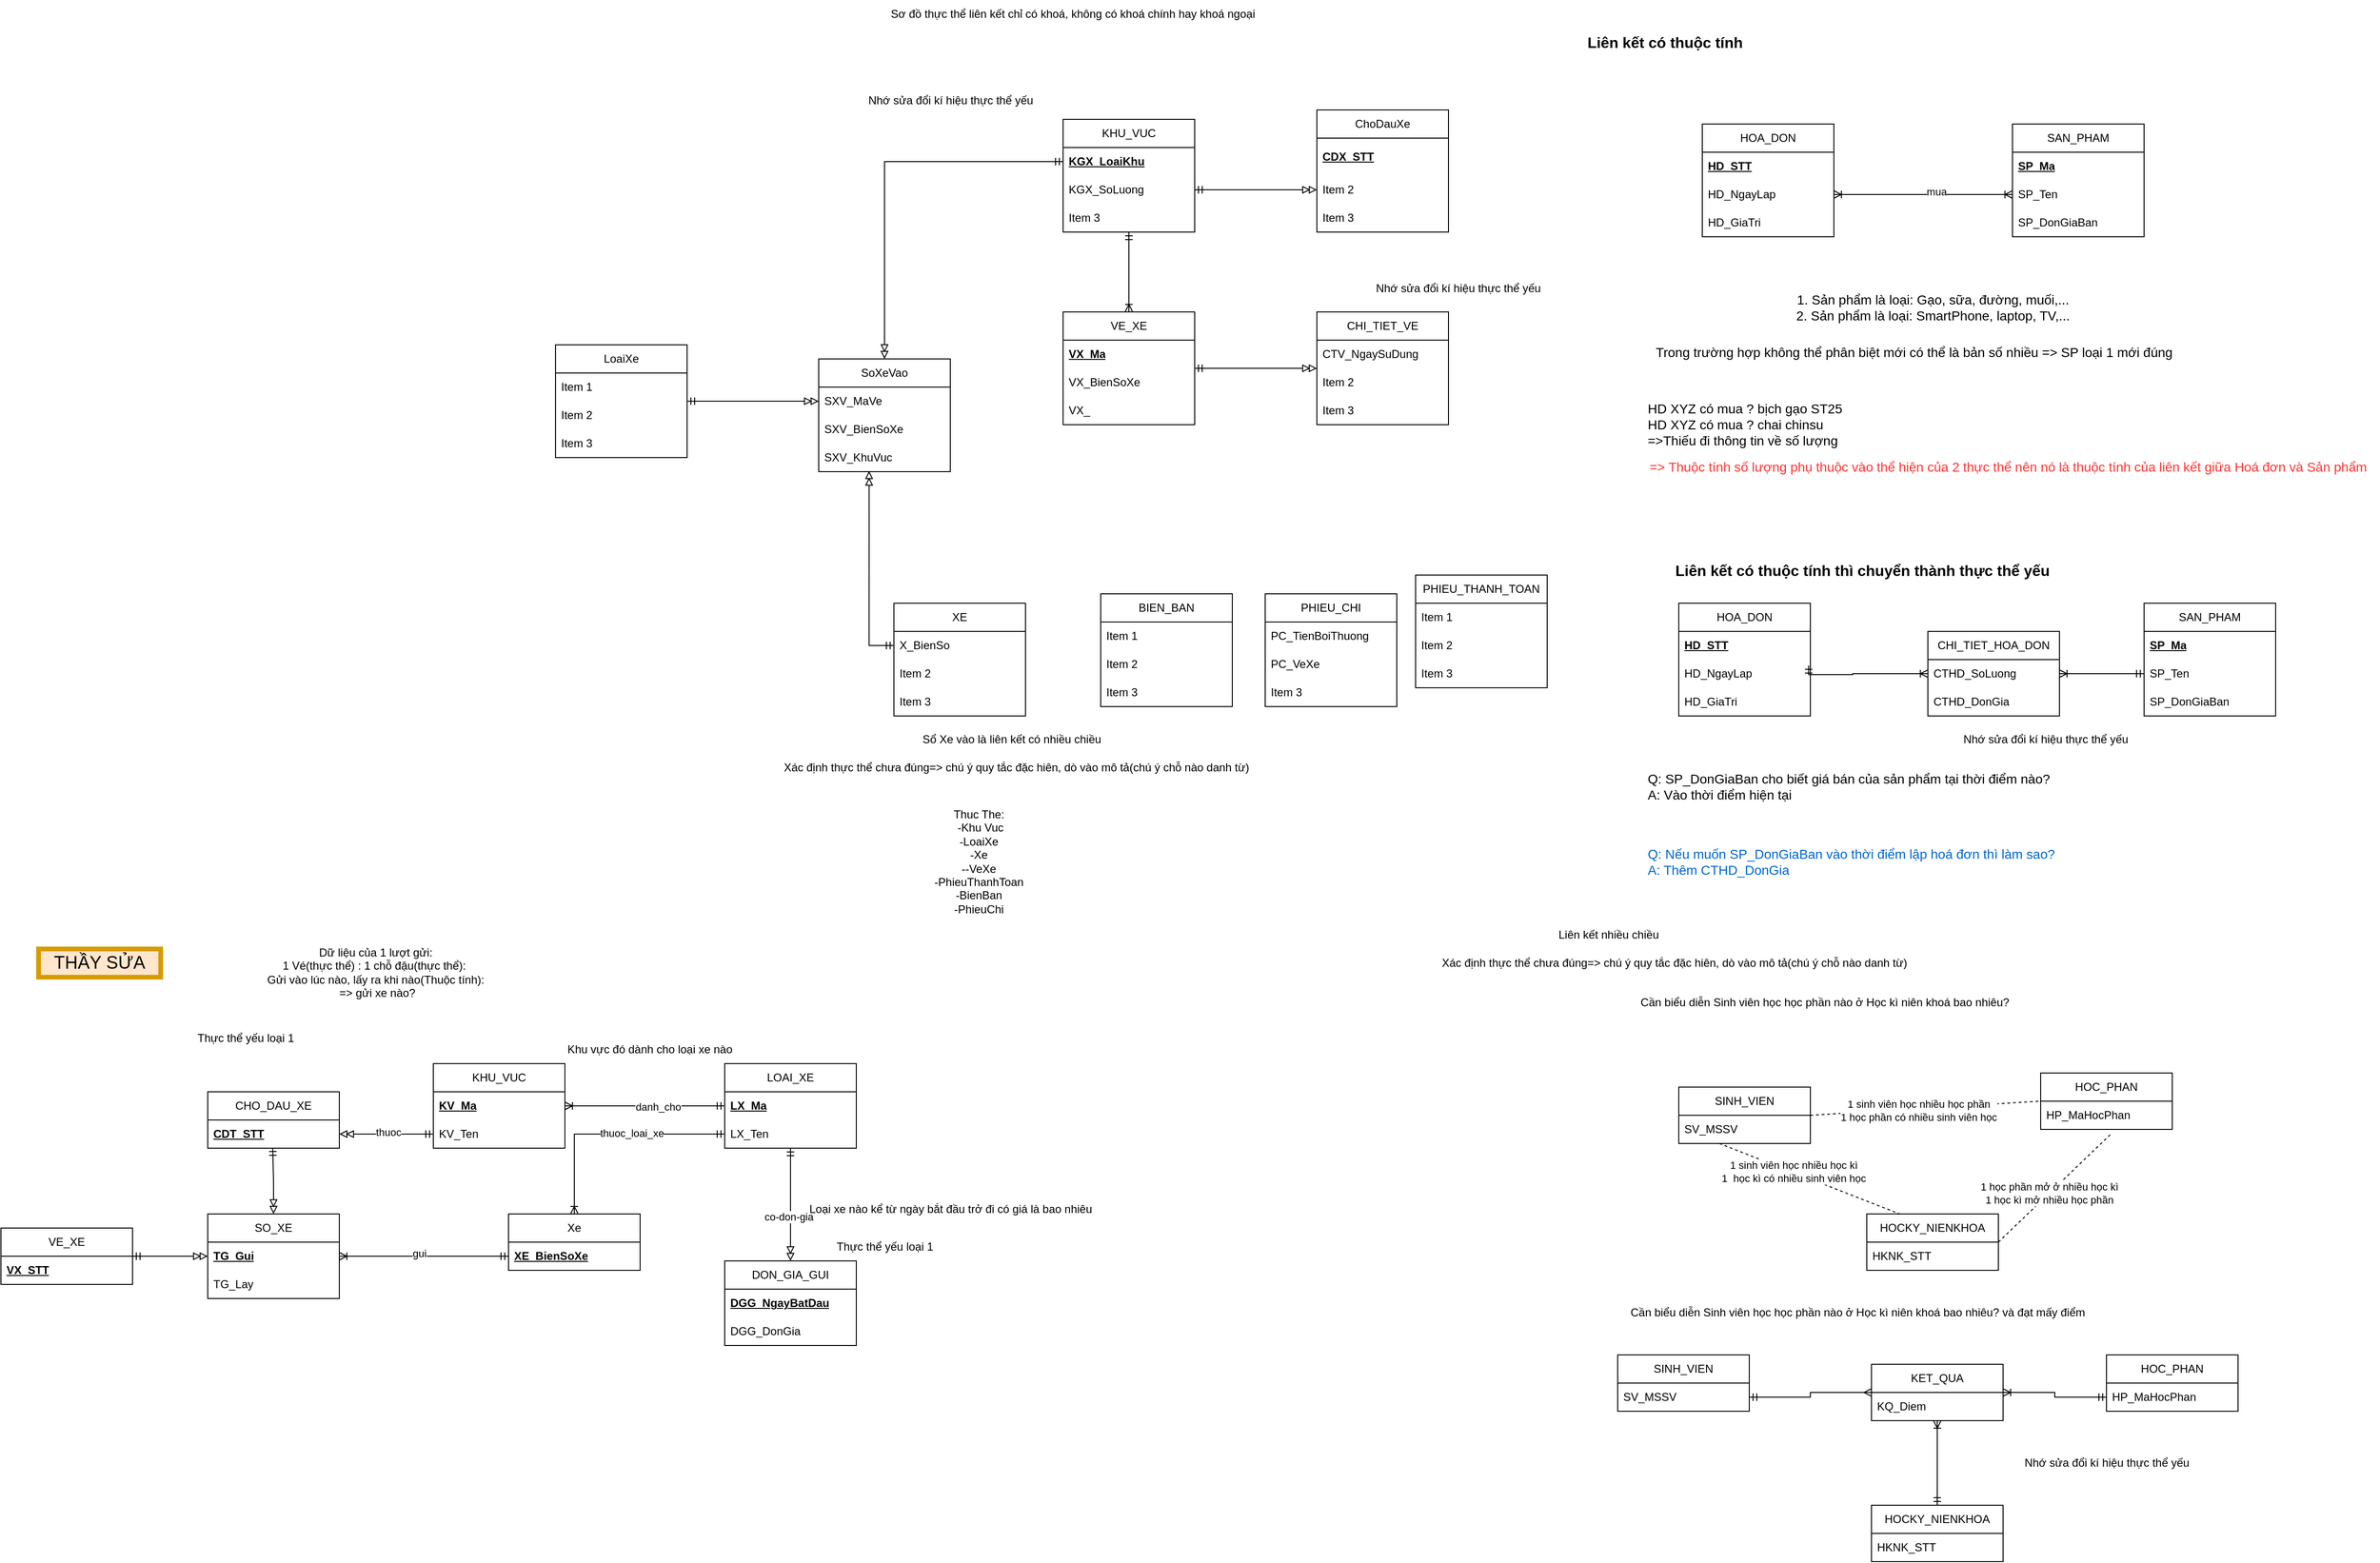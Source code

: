 <mxfile version="24.7.17">
  <diagram id="R2lEEEUBdFMjLlhIrx00" name="Page-1">
    <mxGraphModel dx="3189" dy="807" grid="1" gridSize="10" guides="1" tooltips="1" connect="1" arrows="1" fold="1" page="1" pageScale="1" pageWidth="850" pageHeight="1100" math="0" shadow="0" extFonts="Permanent Marker^https://fonts.googleapis.com/css?family=Permanent+Marker">
      <root>
        <mxCell id="0" />
        <mxCell id="1" parent="0" />
        <mxCell id="qtCN9W1aLvhED1hf9tJf-10" value="&lt;font style=&quot;font-size: 16px;&quot;&gt;&lt;b&gt;Liên kết có thuộc tính&lt;/b&gt;&lt;/font&gt;" style="text;html=1;align=center;verticalAlign=middle;resizable=0;points=[];autosize=1;strokeColor=none;fillColor=none;" parent="1" vertex="1">
          <mxGeometry x="25" y="48" width="190" height="30" as="geometry" />
        </mxCell>
        <mxCell id="qtCN9W1aLvhED1hf9tJf-11" value="HOA_DON" style="swimlane;fontStyle=0;childLayout=stackLayout;horizontal=1;startSize=30;horizontalStack=0;resizeParent=1;resizeParentMax=0;resizeLast=0;collapsible=1;marginBottom=0;whiteSpace=wrap;html=1;" parent="1" vertex="1">
          <mxGeometry x="160" y="150" width="140" height="120" as="geometry" />
        </mxCell>
        <mxCell id="qtCN9W1aLvhED1hf9tJf-12" value="&lt;b&gt;&lt;u&gt;HD_STT&lt;/u&gt;&lt;/b&gt;" style="text;strokeColor=none;fillColor=none;align=left;verticalAlign=middle;spacingLeft=4;spacingRight=4;overflow=hidden;points=[[0,0.5],[1,0.5]];portConstraint=eastwest;rotatable=0;whiteSpace=wrap;html=1;" parent="qtCN9W1aLvhED1hf9tJf-11" vertex="1">
          <mxGeometry y="30" width="140" height="30" as="geometry" />
        </mxCell>
        <mxCell id="qtCN9W1aLvhED1hf9tJf-13" value="HD_NgayLap" style="text;strokeColor=none;fillColor=none;align=left;verticalAlign=middle;spacingLeft=4;spacingRight=4;overflow=hidden;points=[[0,0.5],[1,0.5]];portConstraint=eastwest;rotatable=0;whiteSpace=wrap;html=1;" parent="qtCN9W1aLvhED1hf9tJf-11" vertex="1">
          <mxGeometry y="60" width="140" height="30" as="geometry" />
        </mxCell>
        <mxCell id="qtCN9W1aLvhED1hf9tJf-14" value="HD_GiaTri" style="text;strokeColor=none;fillColor=none;align=left;verticalAlign=middle;spacingLeft=4;spacingRight=4;overflow=hidden;points=[[0,0.5],[1,0.5]];portConstraint=eastwest;rotatable=0;whiteSpace=wrap;html=1;" parent="qtCN9W1aLvhED1hf9tJf-11" vertex="1">
          <mxGeometry y="90" width="140" height="30" as="geometry" />
        </mxCell>
        <mxCell id="qtCN9W1aLvhED1hf9tJf-15" value="SAN_PHAM" style="swimlane;fontStyle=0;childLayout=stackLayout;horizontal=1;startSize=30;horizontalStack=0;resizeParent=1;resizeParentMax=0;resizeLast=0;collapsible=1;marginBottom=0;whiteSpace=wrap;html=1;" parent="1" vertex="1">
          <mxGeometry x="490" y="150" width="140" height="120" as="geometry" />
        </mxCell>
        <mxCell id="qtCN9W1aLvhED1hf9tJf-16" value="&lt;b&gt;&lt;u&gt;SP_Ma&lt;/u&gt;&lt;/b&gt;" style="text;strokeColor=none;fillColor=none;align=left;verticalAlign=middle;spacingLeft=4;spacingRight=4;overflow=hidden;points=[[0,0.5],[1,0.5]];portConstraint=eastwest;rotatable=0;whiteSpace=wrap;html=1;" parent="qtCN9W1aLvhED1hf9tJf-15" vertex="1">
          <mxGeometry y="30" width="140" height="30" as="geometry" />
        </mxCell>
        <mxCell id="qtCN9W1aLvhED1hf9tJf-17" value="SP_Ten" style="text;strokeColor=none;fillColor=none;align=left;verticalAlign=middle;spacingLeft=4;spacingRight=4;overflow=hidden;points=[[0,0.5],[1,0.5]];portConstraint=eastwest;rotatable=0;whiteSpace=wrap;html=1;" parent="qtCN9W1aLvhED1hf9tJf-15" vertex="1">
          <mxGeometry y="60" width="140" height="30" as="geometry" />
        </mxCell>
        <mxCell id="qtCN9W1aLvhED1hf9tJf-18" value="SP_DonGiaBan" style="text;strokeColor=none;fillColor=none;align=left;verticalAlign=middle;spacingLeft=4;spacingRight=4;overflow=hidden;points=[[0,0.5],[1,0.5]];portConstraint=eastwest;rotatable=0;whiteSpace=wrap;html=1;" parent="qtCN9W1aLvhED1hf9tJf-15" vertex="1">
          <mxGeometry y="90" width="140" height="30" as="geometry" />
        </mxCell>
        <mxCell id="qtCN9W1aLvhED1hf9tJf-20" style="edgeStyle=orthogonalEdgeStyle;rounded=0;orthogonalLoop=1;jettySize=auto;html=1;entryX=0;entryY=0.5;entryDx=0;entryDy=0;startArrow=ERoneToMany;startFill=0;endArrow=ERoneToMany;endFill=0;" parent="1" source="qtCN9W1aLvhED1hf9tJf-13" target="qtCN9W1aLvhED1hf9tJf-17" edge="1">
          <mxGeometry relative="1" as="geometry" />
        </mxCell>
        <mxCell id="qtCN9W1aLvhED1hf9tJf-25" value="mua" style="edgeLabel;html=1;align=center;verticalAlign=middle;resizable=0;points=[];" parent="qtCN9W1aLvhED1hf9tJf-20" vertex="1" connectable="0">
          <mxGeometry x="0.141" y="3" relative="1" as="geometry">
            <mxPoint as="offset" />
          </mxGeometry>
        </mxCell>
        <mxCell id="qtCN9W1aLvhED1hf9tJf-21" value="&lt;font style=&quot;font-size: 14px;&quot;&gt;1. Sản phẩm là loại: Gạo, sữa, đường, muối,...&lt;/font&gt;&lt;div style=&quot;font-size: 14px;&quot;&gt;&lt;font style=&quot;font-size: 14px;&quot;&gt;2. Sản phẩm là loại: SmartPhone, laptop, TV,...&lt;/font&gt;&lt;/div&gt;" style="text;html=1;align=center;verticalAlign=middle;resizable=0;points=[];autosize=1;strokeColor=none;fillColor=none;" parent="1" vertex="1">
          <mxGeometry x="250" y="320" width="310" height="50" as="geometry" />
        </mxCell>
        <mxCell id="qtCN9W1aLvhED1hf9tJf-22" value="&lt;font style=&quot;font-size: 14px;&quot;&gt;Trong trường hợp không thể phân biệt mới có thể là bản số nhiều =&amp;gt; SP loại 1 mới đúng&lt;/font&gt;" style="text;html=1;align=center;verticalAlign=middle;resizable=0;points=[];autosize=1;strokeColor=none;fillColor=none;" parent="1" vertex="1">
          <mxGeometry x="100" y="378" width="570" height="30" as="geometry" />
        </mxCell>
        <mxCell id="qtCN9W1aLvhED1hf9tJf-23" value="&lt;div style=&quot;text-align: justify;&quot;&gt;&lt;span style=&quot;font-size: 14px; background-color: initial;&quot;&gt;HD XYZ có mua ? bịch gạo ST25&lt;/span&gt;&lt;/div&gt;&lt;div style=&quot;font-size: 14px;&quot;&gt;&lt;div style=&quot;text-align: justify;&quot;&gt;&lt;span style=&quot;background-color: initial;&quot;&gt;HD XYZ có mua ? chai chinsu&lt;/span&gt;&lt;/div&gt;&lt;div style=&quot;text-align: justify;&quot;&gt;&lt;font style=&quot;font-size: 14px;&quot;&gt;=&amp;gt;Thiếu đi thông tin về số lượng&lt;/font&gt;&lt;/div&gt;&lt;/div&gt;" style="text;html=1;align=center;verticalAlign=middle;resizable=0;points=[];autosize=1;strokeColor=none;fillColor=none;" parent="1" vertex="1">
          <mxGeometry x="90" y="440" width="230" height="60" as="geometry" />
        </mxCell>
        <mxCell id="qtCN9W1aLvhED1hf9tJf-24" value="&lt;div style=&quot;text-align: justify;&quot;&gt;&lt;span style=&quot;background-color: initial;&quot;&gt;&lt;font color=&quot;#ff3333&quot; style=&quot;font-size: 14px;&quot;&gt;=&amp;gt; Thuộc tính số lượng phụ thuộc vào thể hiện của 2 thực thể nên nó là thuộc tính của liên kết giữa Hoá đơn và Sản phẩm&lt;/font&gt;&lt;/span&gt;&lt;/div&gt;" style="text;html=1;align=center;verticalAlign=middle;resizable=0;points=[];autosize=1;strokeColor=none;fillColor=none;" parent="1" vertex="1">
          <mxGeometry x="90" y="500" width="790" height="30" as="geometry" />
        </mxCell>
        <mxCell id="qtCN9W1aLvhED1hf9tJf-26" value="&lt;font size=&quot;1&quot; style=&quot;&quot;&gt;&lt;b style=&quot;font-size: 16px;&quot;&gt;Liên kết có thuộc tính thì chuyển thành thực thể yếu&lt;/b&gt;&lt;/font&gt;" style="text;html=1;align=center;verticalAlign=middle;resizable=0;points=[];autosize=1;strokeColor=none;fillColor=none;" parent="1" vertex="1">
          <mxGeometry x="120" y="610" width="420" height="30" as="geometry" />
        </mxCell>
        <mxCell id="qtCN9W1aLvhED1hf9tJf-28" value="CHI_TIET_HOA_DON" style="swimlane;fontStyle=0;childLayout=stackLayout;horizontal=1;startSize=30;horizontalStack=0;resizeParent=1;resizeParentMax=0;resizeLast=0;collapsible=1;marginBottom=0;whiteSpace=wrap;html=1;align=center;" parent="1" vertex="1">
          <mxGeometry x="400" y="690" width="140" height="90" as="geometry" />
        </mxCell>
        <mxCell id="qtCN9W1aLvhED1hf9tJf-29" value="CTHD_SoLuong" style="text;strokeColor=none;fillColor=none;align=left;verticalAlign=middle;spacingLeft=4;spacingRight=4;overflow=hidden;points=[[0,0.5],[1,0.5]];portConstraint=eastwest;rotatable=0;whiteSpace=wrap;html=1;" parent="qtCN9W1aLvhED1hf9tJf-28" vertex="1">
          <mxGeometry y="30" width="140" height="30" as="geometry" />
        </mxCell>
        <mxCell id="qtCN9W1aLvhED1hf9tJf-47" value="CTHD_DonGia" style="text;strokeColor=none;fillColor=none;align=left;verticalAlign=middle;spacingLeft=4;spacingRight=4;overflow=hidden;points=[[0,0.5],[1,0.5]];portConstraint=eastwest;rotatable=0;whiteSpace=wrap;html=1;" parent="qtCN9W1aLvhED1hf9tJf-28" vertex="1">
          <mxGeometry y="60" width="140" height="30" as="geometry" />
        </mxCell>
        <mxCell id="qtCN9W1aLvhED1hf9tJf-32" value="HOA_DON" style="swimlane;fontStyle=0;childLayout=stackLayout;horizontal=1;startSize=30;horizontalStack=0;resizeParent=1;resizeParentMax=0;resizeLast=0;collapsible=1;marginBottom=0;whiteSpace=wrap;html=1;" parent="1" vertex="1">
          <mxGeometry x="135" y="660" width="140" height="120" as="geometry" />
        </mxCell>
        <mxCell id="qtCN9W1aLvhED1hf9tJf-33" value="&lt;b&gt;&lt;u&gt;HD_STT&lt;/u&gt;&lt;/b&gt;" style="text;strokeColor=none;fillColor=none;align=left;verticalAlign=middle;spacingLeft=4;spacingRight=4;overflow=hidden;points=[[0,0.5],[1,0.5]];portConstraint=eastwest;rotatable=0;whiteSpace=wrap;html=1;" parent="qtCN9W1aLvhED1hf9tJf-32" vertex="1">
          <mxGeometry y="30" width="140" height="30" as="geometry" />
        </mxCell>
        <mxCell id="qtCN9W1aLvhED1hf9tJf-34" value="HD_NgayLap" style="text;strokeColor=none;fillColor=none;align=left;verticalAlign=middle;spacingLeft=4;spacingRight=4;overflow=hidden;points=[[0,0.5],[1,0.5]];portConstraint=eastwest;rotatable=0;whiteSpace=wrap;html=1;" parent="qtCN9W1aLvhED1hf9tJf-32" vertex="1">
          <mxGeometry y="60" width="140" height="30" as="geometry" />
        </mxCell>
        <mxCell id="qtCN9W1aLvhED1hf9tJf-35" value="HD_GiaTri" style="text;strokeColor=none;fillColor=none;align=left;verticalAlign=middle;spacingLeft=4;spacingRight=4;overflow=hidden;points=[[0,0.5],[1,0.5]];portConstraint=eastwest;rotatable=0;whiteSpace=wrap;html=1;" parent="qtCN9W1aLvhED1hf9tJf-32" vertex="1">
          <mxGeometry y="90" width="140" height="30" as="geometry" />
        </mxCell>
        <mxCell id="qtCN9W1aLvhED1hf9tJf-36" value="SAN_PHAM" style="swimlane;fontStyle=0;childLayout=stackLayout;horizontal=1;startSize=30;horizontalStack=0;resizeParent=1;resizeParentMax=0;resizeLast=0;collapsible=1;marginBottom=0;whiteSpace=wrap;html=1;" parent="1" vertex="1">
          <mxGeometry x="630" y="660" width="140" height="120" as="geometry" />
        </mxCell>
        <mxCell id="qtCN9W1aLvhED1hf9tJf-37" value="&lt;b&gt;&lt;u&gt;SP_Ma&lt;/u&gt;&lt;/b&gt;" style="text;strokeColor=none;fillColor=none;align=left;verticalAlign=middle;spacingLeft=4;spacingRight=4;overflow=hidden;points=[[0,0.5],[1,0.5]];portConstraint=eastwest;rotatable=0;whiteSpace=wrap;html=1;" parent="qtCN9W1aLvhED1hf9tJf-36" vertex="1">
          <mxGeometry y="30" width="140" height="30" as="geometry" />
        </mxCell>
        <mxCell id="qtCN9W1aLvhED1hf9tJf-38" value="SP_Ten" style="text;strokeColor=none;fillColor=none;align=left;verticalAlign=middle;spacingLeft=4;spacingRight=4;overflow=hidden;points=[[0,0.5],[1,0.5]];portConstraint=eastwest;rotatable=0;whiteSpace=wrap;html=1;" parent="qtCN9W1aLvhED1hf9tJf-36" vertex="1">
          <mxGeometry y="60" width="140" height="30" as="geometry" />
        </mxCell>
        <mxCell id="qtCN9W1aLvhED1hf9tJf-39" value="SP_DonGiaBan" style="text;strokeColor=none;fillColor=none;align=left;verticalAlign=middle;spacingLeft=4;spacingRight=4;overflow=hidden;points=[[0,0.5],[1,0.5]];portConstraint=eastwest;rotatable=0;whiteSpace=wrap;html=1;" parent="qtCN9W1aLvhED1hf9tJf-36" vertex="1">
          <mxGeometry y="90" width="140" height="30" as="geometry" />
        </mxCell>
        <mxCell id="qtCN9W1aLvhED1hf9tJf-40" style="edgeStyle=orthogonalEdgeStyle;rounded=0;orthogonalLoop=1;jettySize=auto;html=1;endArrow=ERmandOne;endFill=0;startArrow=ERoneToMany;startFill=0;" parent="1" source="qtCN9W1aLvhED1hf9tJf-29" target="qtCN9W1aLvhED1hf9tJf-38" edge="1">
          <mxGeometry relative="1" as="geometry" />
        </mxCell>
        <mxCell id="qtCN9W1aLvhED1hf9tJf-41" style="edgeStyle=orthogonalEdgeStyle;rounded=0;orthogonalLoop=1;jettySize=auto;html=1;entryX=0.987;entryY=0.213;entryDx=0;entryDy=0;entryPerimeter=0;startArrow=ERoneToMany;startFill=0;endArrow=ERmandOne;endFill=0;" parent="1" source="qtCN9W1aLvhED1hf9tJf-29" target="qtCN9W1aLvhED1hf9tJf-34" edge="1">
          <mxGeometry relative="1" as="geometry">
            <Array as="points">
              <mxPoint x="320" y="735" />
              <mxPoint x="320" y="736" />
            </Array>
          </mxGeometry>
        </mxCell>
        <mxCell id="qtCN9W1aLvhED1hf9tJf-42" value="Nhớ sửa đổi kí hiệu thực thể yếu" style="text;html=1;align=center;verticalAlign=middle;resizable=0;points=[];autosize=1;strokeColor=none;fillColor=none;" parent="1" vertex="1">
          <mxGeometry x="425" y="790" width="200" height="30" as="geometry" />
        </mxCell>
        <mxCell id="qtCN9W1aLvhED1hf9tJf-43" value="Q: SP_DonGiaBan cho biết giá bán của sản phẩm tại thời điểm nào?&lt;br style=&quot;font-size: 14px;&quot;&gt;A: Vào thời điểm hiện tại" style="text;html=1;align=left;verticalAlign=middle;resizable=0;points=[];autosize=1;strokeColor=none;fillColor=none;fontColor=#000000;fontSize=14;" parent="1" vertex="1">
          <mxGeometry x="100" y="830" width="450" height="50" as="geometry" />
        </mxCell>
        <mxCell id="qtCN9W1aLvhED1hf9tJf-45" value="Q: Nếu muốn SP_DonGiaBan vào thời điểm lập hoá đơn thì làm sao?&lt;br&gt;A: Thêm CTHD_DonGia" style="text;html=1;align=left;verticalAlign=middle;resizable=0;points=[];autosize=1;strokeColor=none;fillColor=none;fontColor=#0066CC;fontSize=14;" parent="1" vertex="1">
          <mxGeometry x="100" y="910" width="460" height="50" as="geometry" />
        </mxCell>
        <mxCell id="qtCN9W1aLvhED1hf9tJf-50" value="Liên kết nhiều chiều" style="text;html=1;align=center;verticalAlign=middle;resizable=0;points=[];autosize=1;strokeColor=none;fillColor=none;" parent="1" vertex="1">
          <mxGeometry x="-5" y="998" width="130" height="30" as="geometry" />
        </mxCell>
        <mxCell id="qtCN9W1aLvhED1hf9tJf-51" value="SINH_VIEN" style="swimlane;fontStyle=0;childLayout=stackLayout;horizontal=1;startSize=30;horizontalStack=0;resizeParent=1;resizeParentMax=0;resizeLast=0;collapsible=1;marginBottom=0;whiteSpace=wrap;html=1;" parent="1" vertex="1">
          <mxGeometry x="135" y="1175" width="140" height="60" as="geometry" />
        </mxCell>
        <mxCell id="qtCN9W1aLvhED1hf9tJf-52" value="SV_MSSV" style="text;strokeColor=none;fillColor=none;align=left;verticalAlign=middle;spacingLeft=4;spacingRight=4;overflow=hidden;points=[[0,0.5],[1,0.5]];portConstraint=eastwest;rotatable=0;whiteSpace=wrap;html=1;" parent="qtCN9W1aLvhED1hf9tJf-51" vertex="1">
          <mxGeometry y="30" width="140" height="30" as="geometry" />
        </mxCell>
        <mxCell id="qtCN9W1aLvhED1hf9tJf-55" value="HOC_PHAN" style="swimlane;fontStyle=0;childLayout=stackLayout;horizontal=1;startSize=30;horizontalStack=0;resizeParent=1;resizeParentMax=0;resizeLast=0;collapsible=1;marginBottom=0;whiteSpace=wrap;html=1;" parent="1" vertex="1">
          <mxGeometry x="520" y="1160" width="140" height="60" as="geometry" />
        </mxCell>
        <mxCell id="qtCN9W1aLvhED1hf9tJf-56" value="HP_MaHocPhan" style="text;strokeColor=none;fillColor=none;align=left;verticalAlign=middle;spacingLeft=4;spacingRight=4;overflow=hidden;points=[[0,0.5],[1,0.5]];portConstraint=eastwest;rotatable=0;whiteSpace=wrap;html=1;" parent="qtCN9W1aLvhED1hf9tJf-55" vertex="1">
          <mxGeometry y="30" width="140" height="30" as="geometry" />
        </mxCell>
        <mxCell id="qtCN9W1aLvhED1hf9tJf-59" value="HOCKY_NIENKHOA" style="swimlane;fontStyle=0;childLayout=stackLayout;horizontal=1;startSize=30;horizontalStack=0;resizeParent=1;resizeParentMax=0;resizeLast=0;collapsible=1;marginBottom=0;whiteSpace=wrap;html=1;" parent="1" vertex="1">
          <mxGeometry x="335" y="1310" width="140" height="60" as="geometry" />
        </mxCell>
        <mxCell id="qtCN9W1aLvhED1hf9tJf-60" value="HKNK_STT" style="text;strokeColor=none;fillColor=none;align=left;verticalAlign=middle;spacingLeft=4;spacingRight=4;overflow=hidden;points=[[0,0.5],[1,0.5]];portConstraint=eastwest;rotatable=0;whiteSpace=wrap;html=1;" parent="qtCN9W1aLvhED1hf9tJf-59" vertex="1">
          <mxGeometry y="30" width="140" height="30" as="geometry" />
        </mxCell>
        <mxCell id="qtCN9W1aLvhED1hf9tJf-63" value="Cần biểu diễn Sinh viên học học phần nào ở Học kì niên khoá bao nhiêu?" style="text;html=1;align=center;verticalAlign=middle;resizable=0;points=[];autosize=1;strokeColor=none;fillColor=none;" parent="1" vertex="1">
          <mxGeometry x="80" y="1070" width="420" height="30" as="geometry" />
        </mxCell>
        <mxCell id="qtCN9W1aLvhED1hf9tJf-64" value="" style="endArrow=none;dashed=1;html=1;rounded=0;exitX=1;exitY=0.5;exitDx=0;exitDy=0;entryX=0.012;entryY=-0.006;entryDx=0;entryDy=0;entryPerimeter=0;" parent="1" source="qtCN9W1aLvhED1hf9tJf-51" target="qtCN9W1aLvhED1hf9tJf-56" edge="1">
          <mxGeometry width="50" height="50" relative="1" as="geometry">
            <mxPoint x="560" y="1250" as="sourcePoint" />
            <mxPoint x="580" y="1280" as="targetPoint" />
          </mxGeometry>
        </mxCell>
        <mxCell id="qtCN9W1aLvhED1hf9tJf-70" value="1 sinh viên học nhiều học phần&lt;br&gt;1 học phần có nhiều sinh viên học" style="edgeLabel;html=1;align=center;verticalAlign=middle;resizable=0;points=[];" parent="qtCN9W1aLvhED1hf9tJf-64" vertex="1" connectable="0">
          <mxGeometry x="-0.073" y="-2" relative="1" as="geometry">
            <mxPoint as="offset" />
          </mxGeometry>
        </mxCell>
        <mxCell id="qtCN9W1aLvhED1hf9tJf-67" value="" style="endArrow=none;dashed=1;html=1;rounded=0;exitX=0.308;exitY=1;exitDx=0;exitDy=0;exitPerimeter=0;entryX=0.25;entryY=0;entryDx=0;entryDy=0;" parent="1" source="qtCN9W1aLvhED1hf9tJf-52" target="qtCN9W1aLvhED1hf9tJf-59" edge="1">
          <mxGeometry width="50" height="50" relative="1" as="geometry">
            <mxPoint x="490" y="1260" as="sourcePoint" />
            <mxPoint x="610" y="1200" as="targetPoint" />
          </mxGeometry>
        </mxCell>
        <mxCell id="qtCN9W1aLvhED1hf9tJf-72" value="1 sinh viên học nhiều học kì&lt;br&gt;1&amp;nbsp; học kì có nhiều sinh viên học" style="edgeLabel;html=1;align=center;verticalAlign=middle;resizable=0;points=[];" parent="qtCN9W1aLvhED1hf9tJf-67" vertex="1" connectable="0">
          <mxGeometry x="-0.187" y="1" relative="1" as="geometry">
            <mxPoint as="offset" />
          </mxGeometry>
        </mxCell>
        <mxCell id="qtCN9W1aLvhED1hf9tJf-68" value="" style="endArrow=none;dashed=1;html=1;rounded=0;exitX=1;exitY=0.5;exitDx=0;exitDy=0;entryX=0.543;entryY=1.124;entryDx=0;entryDy=0;entryPerimeter=0;" parent="1" source="qtCN9W1aLvhED1hf9tJf-59" target="qtCN9W1aLvhED1hf9tJf-56" edge="1">
          <mxGeometry width="50" height="50" relative="1" as="geometry">
            <mxPoint x="560" y="1250" as="sourcePoint" />
            <mxPoint x="610" y="1200" as="targetPoint" />
          </mxGeometry>
        </mxCell>
        <mxCell id="qtCN9W1aLvhED1hf9tJf-71" value="1 học phần mở ở nhiều học kì&lt;br&gt;1 học kì mở nhiều học phần" style="edgeLabel;html=1;align=center;verticalAlign=middle;resizable=0;points=[];" parent="qtCN9W1aLvhED1hf9tJf-68" vertex="1" connectable="0">
          <mxGeometry x="-0.105" y="1" relative="1" as="geometry">
            <mxPoint as="offset" />
          </mxGeometry>
        </mxCell>
        <mxCell id="qtCN9W1aLvhED1hf9tJf-73" value="SINH_VIEN" style="swimlane;fontStyle=0;childLayout=stackLayout;horizontal=1;startSize=30;horizontalStack=0;resizeParent=1;resizeParentMax=0;resizeLast=0;collapsible=1;marginBottom=0;whiteSpace=wrap;html=1;" parent="1" vertex="1">
          <mxGeometry x="70" y="1460" width="140" height="60" as="geometry" />
        </mxCell>
        <mxCell id="qtCN9W1aLvhED1hf9tJf-74" value="SV_MSSV" style="text;strokeColor=none;fillColor=none;align=left;verticalAlign=middle;spacingLeft=4;spacingRight=4;overflow=hidden;points=[[0,0.5],[1,0.5]];portConstraint=eastwest;rotatable=0;whiteSpace=wrap;html=1;" parent="qtCN9W1aLvhED1hf9tJf-73" vertex="1">
          <mxGeometry y="30" width="140" height="30" as="geometry" />
        </mxCell>
        <mxCell id="qtCN9W1aLvhED1hf9tJf-75" value="HOC_PHAN" style="swimlane;fontStyle=0;childLayout=stackLayout;horizontal=1;startSize=30;horizontalStack=0;resizeParent=1;resizeParentMax=0;resizeLast=0;collapsible=1;marginBottom=0;whiteSpace=wrap;html=1;" parent="1" vertex="1">
          <mxGeometry x="590" y="1460" width="140" height="60" as="geometry" />
        </mxCell>
        <mxCell id="qtCN9W1aLvhED1hf9tJf-76" value="HP_MaHocPhan" style="text;strokeColor=none;fillColor=none;align=left;verticalAlign=middle;spacingLeft=4;spacingRight=4;overflow=hidden;points=[[0,0.5],[1,0.5]];portConstraint=eastwest;rotatable=0;whiteSpace=wrap;html=1;" parent="qtCN9W1aLvhED1hf9tJf-75" vertex="1">
          <mxGeometry y="30" width="140" height="30" as="geometry" />
        </mxCell>
        <mxCell id="qtCN9W1aLvhED1hf9tJf-91" style="edgeStyle=orthogonalEdgeStyle;rounded=0;orthogonalLoop=1;jettySize=auto;html=1;entryX=0.5;entryY=1;entryDx=0;entryDy=0;endArrow=ERoneToMany;endFill=0;startArrow=ERmandOne;startFill=0;" parent="1" source="qtCN9W1aLvhED1hf9tJf-77" target="qtCN9W1aLvhED1hf9tJf-85" edge="1">
          <mxGeometry relative="1" as="geometry">
            <Array as="points">
              <mxPoint x="410" y="1570" />
              <mxPoint x="410" y="1570" />
            </Array>
          </mxGeometry>
        </mxCell>
        <mxCell id="qtCN9W1aLvhED1hf9tJf-77" value="HOCKY_NIENKHOA" style="swimlane;fontStyle=0;childLayout=stackLayout;horizontal=1;startSize=30;horizontalStack=0;resizeParent=1;resizeParentMax=0;resizeLast=0;collapsible=1;marginBottom=0;whiteSpace=wrap;html=1;" parent="1" vertex="1">
          <mxGeometry x="340" y="1620" width="140" height="60" as="geometry" />
        </mxCell>
        <mxCell id="qtCN9W1aLvhED1hf9tJf-78" value="HKNK_STT" style="text;strokeColor=none;fillColor=none;align=left;verticalAlign=middle;spacingLeft=4;spacingRight=4;overflow=hidden;points=[[0,0.5],[1,0.5]];portConstraint=eastwest;rotatable=0;whiteSpace=wrap;html=1;" parent="qtCN9W1aLvhED1hf9tJf-77" vertex="1">
          <mxGeometry y="30" width="140" height="30" as="geometry" />
        </mxCell>
        <mxCell id="qtCN9W1aLvhED1hf9tJf-85" value="KET_QUA" style="swimlane;fontStyle=0;childLayout=stackLayout;horizontal=1;startSize=30;horizontalStack=0;resizeParent=1;resizeParentMax=0;resizeLast=0;collapsible=1;marginBottom=0;whiteSpace=wrap;html=1;" parent="1" vertex="1">
          <mxGeometry x="340" y="1470" width="140" height="60" as="geometry" />
        </mxCell>
        <mxCell id="qtCN9W1aLvhED1hf9tJf-106" value="KQ_Diem" style="text;strokeColor=none;fillColor=none;align=left;verticalAlign=middle;spacingLeft=4;spacingRight=4;overflow=hidden;points=[[0,0.5],[1,0.5]];portConstraint=eastwest;rotatable=0;whiteSpace=wrap;html=1;" parent="qtCN9W1aLvhED1hf9tJf-85" vertex="1">
          <mxGeometry y="30" width="140" height="30" as="geometry" />
        </mxCell>
        <mxCell id="qtCN9W1aLvhED1hf9tJf-89" style="edgeStyle=orthogonalEdgeStyle;rounded=0;orthogonalLoop=1;jettySize=auto;html=1;entryX=0;entryY=0.5;entryDx=0;entryDy=0;endArrow=ERmany;endFill=0;startArrow=ERmandOne;startFill=0;" parent="1" source="qtCN9W1aLvhED1hf9tJf-74" target="qtCN9W1aLvhED1hf9tJf-85" edge="1">
          <mxGeometry relative="1" as="geometry" />
        </mxCell>
        <mxCell id="qtCN9W1aLvhED1hf9tJf-90" style="edgeStyle=orthogonalEdgeStyle;rounded=0;orthogonalLoop=1;jettySize=auto;html=1;entryX=1;entryY=0.5;entryDx=0;entryDy=0;startArrow=ERmandOne;startFill=0;endArrow=ERoneToMany;endFill=0;" parent="1" source="qtCN9W1aLvhED1hf9tJf-76" target="qtCN9W1aLvhED1hf9tJf-85" edge="1">
          <mxGeometry relative="1" as="geometry" />
        </mxCell>
        <mxCell id="qtCN9W1aLvhED1hf9tJf-104" value="Nhớ sửa đổi kí hiệu thực thể yếu" style="text;html=1;align=center;verticalAlign=middle;resizable=0;points=[];autosize=1;strokeColor=none;fillColor=none;" parent="1" vertex="1">
          <mxGeometry x="490" y="1560" width="200" height="30" as="geometry" />
        </mxCell>
        <mxCell id="qtCN9W1aLvhED1hf9tJf-107" value="Cần biểu diễn Sinh viên học học phần nào ở Học kì niên khoá bao nhiêu? và đạt mấy điểm" style="text;html=1;align=center;verticalAlign=middle;resizable=0;points=[];autosize=1;strokeColor=none;fillColor=none;" parent="1" vertex="1">
          <mxGeometry x="70" y="1400" width="510" height="30" as="geometry" />
        </mxCell>
        <mxCell id="cmgzDLo9hZdlgLjR5NPb-19" style="edgeStyle=orthogonalEdgeStyle;rounded=0;orthogonalLoop=1;jettySize=auto;html=1;endArrow=ERoneToMany;endFill=0;startArrow=ERmandOne;startFill=0;" parent="1" source="cmgzDLo9hZdlgLjR5NPb-1" target="cmgzDLo9hZdlgLjR5NPb-10" edge="1">
          <mxGeometry relative="1" as="geometry" />
        </mxCell>
        <mxCell id="cmgzDLo9hZdlgLjR5NPb-1" value="KHU_VUC" style="swimlane;fontStyle=0;childLayout=stackLayout;horizontal=1;startSize=30;horizontalStack=0;resizeParent=1;resizeParentMax=0;resizeLast=0;collapsible=1;marginBottom=0;whiteSpace=wrap;html=1;" parent="1" vertex="1">
          <mxGeometry x="-520" y="145" width="140" height="120" as="geometry" />
        </mxCell>
        <mxCell id="cmgzDLo9hZdlgLjR5NPb-2" value="KGX_LoaiKhu" style="text;strokeColor=none;fillColor=none;align=left;verticalAlign=middle;spacingLeft=4;spacingRight=4;overflow=hidden;points=[[0,0.5],[1,0.5]];portConstraint=eastwest;rotatable=0;whiteSpace=wrap;html=1;fontStyle=5" parent="cmgzDLo9hZdlgLjR5NPb-1" vertex="1">
          <mxGeometry y="30" width="140" height="30" as="geometry" />
        </mxCell>
        <mxCell id="cmgzDLo9hZdlgLjR5NPb-3" value="KGX_SoLuong" style="text;strokeColor=none;fillColor=none;align=left;verticalAlign=middle;spacingLeft=4;spacingRight=4;overflow=hidden;points=[[0,0.5],[1,0.5]];portConstraint=eastwest;rotatable=0;whiteSpace=wrap;html=1;" parent="cmgzDLo9hZdlgLjR5NPb-1" vertex="1">
          <mxGeometry y="60" width="140" height="30" as="geometry" />
        </mxCell>
        <mxCell id="cmgzDLo9hZdlgLjR5NPb-4" value="Item 3" style="text;strokeColor=none;fillColor=none;align=left;verticalAlign=middle;spacingLeft=4;spacingRight=4;overflow=hidden;points=[[0,0.5],[1,0.5]];portConstraint=eastwest;rotatable=0;whiteSpace=wrap;html=1;" parent="cmgzDLo9hZdlgLjR5NPb-1" vertex="1">
          <mxGeometry y="90" width="140" height="30" as="geometry" />
        </mxCell>
        <mxCell id="cmgzDLo9hZdlgLjR5NPb-5" value="ChoDauXe" style="swimlane;fontStyle=0;childLayout=stackLayout;horizontal=1;startSize=30;horizontalStack=0;resizeParent=1;resizeParentMax=0;resizeLast=0;collapsible=1;marginBottom=0;whiteSpace=wrap;html=1;" parent="1" vertex="1">
          <mxGeometry x="-250" y="135" width="140" height="130" as="geometry" />
        </mxCell>
        <mxCell id="cmgzDLo9hZdlgLjR5NPb-6" value="&lt;b&gt;&lt;u&gt;CDX_STT&lt;/u&gt;&lt;/b&gt;" style="text;strokeColor=none;fillColor=none;align=left;verticalAlign=middle;spacingLeft=4;spacingRight=4;overflow=hidden;points=[[0,0.5],[1,0.5]];portConstraint=eastwest;rotatable=0;whiteSpace=wrap;html=1;" parent="cmgzDLo9hZdlgLjR5NPb-5" vertex="1">
          <mxGeometry y="30" width="140" height="40" as="geometry" />
        </mxCell>
        <mxCell id="cmgzDLo9hZdlgLjR5NPb-7" value="Item 2" style="text;strokeColor=none;fillColor=none;align=left;verticalAlign=middle;spacingLeft=4;spacingRight=4;overflow=hidden;points=[[0,0.5],[1,0.5]];portConstraint=eastwest;rotatable=0;whiteSpace=wrap;html=1;" parent="cmgzDLo9hZdlgLjR5NPb-5" vertex="1">
          <mxGeometry y="70" width="140" height="30" as="geometry" />
        </mxCell>
        <mxCell id="cmgzDLo9hZdlgLjR5NPb-8" value="Item 3" style="text;strokeColor=none;fillColor=none;align=left;verticalAlign=middle;spacingLeft=4;spacingRight=4;overflow=hidden;points=[[0,0.5],[1,0.5]];portConstraint=eastwest;rotatable=0;whiteSpace=wrap;html=1;" parent="cmgzDLo9hZdlgLjR5NPb-5" vertex="1">
          <mxGeometry y="100" width="140" height="30" as="geometry" />
        </mxCell>
        <mxCell id="cmgzDLo9hZdlgLjR5NPb-27" style="edgeStyle=orthogonalEdgeStyle;rounded=0;orthogonalLoop=1;jettySize=auto;html=1;startArrow=ERmandOne;startFill=0;endArrow=doubleBlock;endFill=0;" parent="1" source="cmgzDLo9hZdlgLjR5NPb-10" target="cmgzDLo9hZdlgLjR5NPb-23" edge="1">
          <mxGeometry relative="1" as="geometry" />
        </mxCell>
        <mxCell id="cmgzDLo9hZdlgLjR5NPb-10" value="VE_XE" style="swimlane;fontStyle=0;childLayout=stackLayout;horizontal=1;startSize=30;horizontalStack=0;resizeParent=1;resizeParentMax=0;resizeLast=0;collapsible=1;marginBottom=0;whiteSpace=wrap;html=1;" parent="1" vertex="1">
          <mxGeometry x="-520" y="350" width="140" height="120" as="geometry" />
        </mxCell>
        <mxCell id="cmgzDLo9hZdlgLjR5NPb-12" value="&lt;b&gt;&lt;u&gt;VX_Ma&lt;/u&gt;&lt;/b&gt;" style="text;strokeColor=none;fillColor=none;align=left;verticalAlign=middle;spacingLeft=4;spacingRight=4;overflow=hidden;points=[[0,0.5],[1,0.5]];portConstraint=eastwest;rotatable=0;whiteSpace=wrap;html=1;" parent="cmgzDLo9hZdlgLjR5NPb-10" vertex="1">
          <mxGeometry y="30" width="140" height="30" as="geometry" />
        </mxCell>
        <mxCell id="cmgzDLo9hZdlgLjR5NPb-36" value="VX_BienSoXe" style="text;strokeColor=none;fillColor=none;align=left;verticalAlign=middle;spacingLeft=4;spacingRight=4;overflow=hidden;points=[[0,0.5],[1,0.5]];portConstraint=eastwest;rotatable=0;whiteSpace=wrap;html=1;" parent="cmgzDLo9hZdlgLjR5NPb-10" vertex="1">
          <mxGeometry y="60" width="140" height="30" as="geometry" />
        </mxCell>
        <mxCell id="cmgzDLo9hZdlgLjR5NPb-13" value="VX_" style="text;strokeColor=none;fillColor=none;align=left;verticalAlign=middle;spacingLeft=4;spacingRight=4;overflow=hidden;points=[[0,0.5],[1,0.5]];portConstraint=eastwest;rotatable=0;whiteSpace=wrap;html=1;" parent="cmgzDLo9hZdlgLjR5NPb-10" vertex="1">
          <mxGeometry y="90" width="140" height="30" as="geometry" />
        </mxCell>
        <mxCell id="cmgzDLo9hZdlgLjR5NPb-20" value="Nhớ sửa đổi kí hiệu thực thể yếu" style="text;html=1;align=center;verticalAlign=middle;resizable=0;points=[];autosize=1;strokeColor=none;fillColor=none;" parent="1" vertex="1">
          <mxGeometry x="-740" y="110" width="200" height="30" as="geometry" />
        </mxCell>
        <mxCell id="cmgzDLo9hZdlgLjR5NPb-23" value="CHI_TIET_VE" style="swimlane;fontStyle=0;childLayout=stackLayout;horizontal=1;startSize=30;horizontalStack=0;resizeParent=1;resizeParentMax=0;resizeLast=0;collapsible=1;marginBottom=0;whiteSpace=wrap;html=1;" parent="1" vertex="1">
          <mxGeometry x="-250" y="350" width="140" height="120" as="geometry" />
        </mxCell>
        <mxCell id="cmgzDLo9hZdlgLjR5NPb-24" value="CTV_NgaySuDung" style="text;strokeColor=none;fillColor=none;align=left;verticalAlign=middle;spacingLeft=4;spacingRight=4;overflow=hidden;points=[[0,0.5],[1,0.5]];portConstraint=eastwest;rotatable=0;whiteSpace=wrap;html=1;" parent="cmgzDLo9hZdlgLjR5NPb-23" vertex="1">
          <mxGeometry y="30" width="140" height="30" as="geometry" />
        </mxCell>
        <mxCell id="cmgzDLo9hZdlgLjR5NPb-25" value="Item 2" style="text;strokeColor=none;fillColor=none;align=left;verticalAlign=middle;spacingLeft=4;spacingRight=4;overflow=hidden;points=[[0,0.5],[1,0.5]];portConstraint=eastwest;rotatable=0;whiteSpace=wrap;html=1;" parent="cmgzDLo9hZdlgLjR5NPb-23" vertex="1">
          <mxGeometry y="60" width="140" height="30" as="geometry" />
        </mxCell>
        <mxCell id="cmgzDLo9hZdlgLjR5NPb-26" value="Item 3" style="text;strokeColor=none;fillColor=none;align=left;verticalAlign=middle;spacingLeft=4;spacingRight=4;overflow=hidden;points=[[0,0.5],[1,0.5]];portConstraint=eastwest;rotatable=0;whiteSpace=wrap;html=1;" parent="cmgzDLo9hZdlgLjR5NPb-23" vertex="1">
          <mxGeometry y="90" width="140" height="30" as="geometry" />
        </mxCell>
        <mxCell id="cmgzDLo9hZdlgLjR5NPb-29" value="Nhớ sửa đổi kí hiệu thực thể yếu" style="text;html=1;align=center;verticalAlign=middle;resizable=0;points=[];autosize=1;strokeColor=none;fillColor=none;" parent="1" vertex="1">
          <mxGeometry x="-200" y="310" width="200" height="30" as="geometry" />
        </mxCell>
        <mxCell id="cmgzDLo9hZdlgLjR5NPb-30" value="SoXeVao" style="swimlane;fontStyle=0;childLayout=stackLayout;horizontal=1;startSize=30;horizontalStack=0;resizeParent=1;resizeParentMax=0;resizeLast=0;collapsible=1;marginBottom=0;whiteSpace=wrap;html=1;" parent="1" vertex="1">
          <mxGeometry x="-780" y="400" width="140" height="120" as="geometry" />
        </mxCell>
        <mxCell id="cmgzDLo9hZdlgLjR5NPb-31" value="SXV_MaVe" style="text;strokeColor=none;fillColor=none;align=left;verticalAlign=middle;spacingLeft=4;spacingRight=4;overflow=hidden;points=[[0,0.5],[1,0.5]];portConstraint=eastwest;rotatable=0;whiteSpace=wrap;html=1;" parent="cmgzDLo9hZdlgLjR5NPb-30" vertex="1">
          <mxGeometry y="30" width="140" height="30" as="geometry" />
        </mxCell>
        <mxCell id="cmgzDLo9hZdlgLjR5NPb-32" value="SXV_BienSoXe" style="text;strokeColor=none;fillColor=none;align=left;verticalAlign=middle;spacingLeft=4;spacingRight=4;overflow=hidden;points=[[0,0.5],[1,0.5]];portConstraint=eastwest;rotatable=0;whiteSpace=wrap;html=1;" parent="cmgzDLo9hZdlgLjR5NPb-30" vertex="1">
          <mxGeometry y="60" width="140" height="30" as="geometry" />
        </mxCell>
        <mxCell id="cmgzDLo9hZdlgLjR5NPb-33" value="SXV_KhuVuc" style="text;strokeColor=none;fillColor=none;align=left;verticalAlign=middle;spacingLeft=4;spacingRight=4;overflow=hidden;points=[[0,0.5],[1,0.5]];portConstraint=eastwest;rotatable=0;whiteSpace=wrap;html=1;" parent="cmgzDLo9hZdlgLjR5NPb-30" vertex="1">
          <mxGeometry y="90" width="140" height="30" as="geometry" />
        </mxCell>
        <mxCell id="cmgzDLo9hZdlgLjR5NPb-35" value="Sơ đồ thực thể liên kết chỉ có khoá, không có khoá chính hay khoá ngoại" style="text;html=1;align=center;verticalAlign=middle;resizable=0;points=[];autosize=1;strokeColor=none;fillColor=none;" parent="1" vertex="1">
          <mxGeometry x="-715" y="18" width="410" height="30" as="geometry" />
        </mxCell>
        <mxCell id="cmgzDLo9hZdlgLjR5NPb-37" value="Xác định thực thể chưa đúng=&amp;gt; chú ý quy tắc đặc hiên, dò vào mô tả(chú ý chỗ nào danh từ)" style="text;html=1;align=center;verticalAlign=middle;resizable=0;points=[];autosize=1;strokeColor=none;fillColor=none;" parent="1" vertex="1">
          <mxGeometry x="-830" y="820" width="520" height="30" as="geometry" />
        </mxCell>
        <mxCell id="cmgzDLo9hZdlgLjR5NPb-38" value="Thuc The:&lt;div&gt;&amp;nbsp;-Khu Vuc&lt;/div&gt;&lt;div&gt;-LoaiXe&lt;/div&gt;&lt;div&gt;-Xe&lt;/div&gt;&lt;div&gt;--VeXe&lt;/div&gt;&lt;div&gt;-PhieuThanhToan&lt;/div&gt;&lt;div&gt;-BienBan&lt;/div&gt;&lt;div&gt;-PhieuChi&lt;/div&gt;" style="text;html=1;align=center;verticalAlign=middle;resizable=0;points=[];autosize=1;strokeColor=none;fillColor=none;" parent="1" vertex="1">
          <mxGeometry x="-670" y="870" width="120" height="130" as="geometry" />
        </mxCell>
        <mxCell id="cmgzDLo9hZdlgLjR5NPb-39" value="Sổ Xe vào là liên kết có nhiều chiều" style="text;html=1;align=center;verticalAlign=middle;resizable=0;points=[];autosize=1;strokeColor=none;fillColor=none;" parent="1" vertex="1">
          <mxGeometry x="-680" y="790" width="210" height="30" as="geometry" />
        </mxCell>
        <mxCell id="n_iubyfUYXCa5Ko64ONB-21" style="edgeStyle=orthogonalEdgeStyle;rounded=0;orthogonalLoop=1;jettySize=auto;html=1;entryX=0;entryY=0.5;entryDx=0;entryDy=0;endArrow=doubleBlock;endFill=0;startArrow=ERmandOne;startFill=0;" parent="1" source="n_iubyfUYXCa5Ko64ONB-1" target="cmgzDLo9hZdlgLjR5NPb-31" edge="1">
          <mxGeometry relative="1" as="geometry" />
        </mxCell>
        <mxCell id="n_iubyfUYXCa5Ko64ONB-1" value="LoaiXe" style="swimlane;fontStyle=0;childLayout=stackLayout;horizontal=1;startSize=30;horizontalStack=0;resizeParent=1;resizeParentMax=0;resizeLast=0;collapsible=1;marginBottom=0;whiteSpace=wrap;html=1;" parent="1" vertex="1">
          <mxGeometry x="-1060" y="385" width="140" height="120" as="geometry" />
        </mxCell>
        <mxCell id="n_iubyfUYXCa5Ko64ONB-2" value="Item 1" style="text;strokeColor=none;fillColor=none;align=left;verticalAlign=middle;spacingLeft=4;spacingRight=4;overflow=hidden;points=[[0,0.5],[1,0.5]];portConstraint=eastwest;rotatable=0;whiteSpace=wrap;html=1;" parent="n_iubyfUYXCa5Ko64ONB-1" vertex="1">
          <mxGeometry y="30" width="140" height="30" as="geometry" />
        </mxCell>
        <mxCell id="n_iubyfUYXCa5Ko64ONB-3" value="Item 2" style="text;strokeColor=none;fillColor=none;align=left;verticalAlign=middle;spacingLeft=4;spacingRight=4;overflow=hidden;points=[[0,0.5],[1,0.5]];portConstraint=eastwest;rotatable=0;whiteSpace=wrap;html=1;" parent="n_iubyfUYXCa5Ko64ONB-1" vertex="1">
          <mxGeometry y="60" width="140" height="30" as="geometry" />
        </mxCell>
        <mxCell id="n_iubyfUYXCa5Ko64ONB-4" value="Item 3" style="text;strokeColor=none;fillColor=none;align=left;verticalAlign=middle;spacingLeft=4;spacingRight=4;overflow=hidden;points=[[0,0.5],[1,0.5]];portConstraint=eastwest;rotatable=0;whiteSpace=wrap;html=1;" parent="n_iubyfUYXCa5Ko64ONB-1" vertex="1">
          <mxGeometry y="90" width="140" height="30" as="geometry" />
        </mxCell>
        <mxCell id="n_iubyfUYXCa5Ko64ONB-5" value="PHIEU_THANH_TOAN" style="swimlane;fontStyle=0;childLayout=stackLayout;horizontal=1;startSize=30;horizontalStack=0;resizeParent=1;resizeParentMax=0;resizeLast=0;collapsible=1;marginBottom=0;whiteSpace=wrap;html=1;" parent="1" vertex="1">
          <mxGeometry x="-145" y="630" width="140" height="120" as="geometry" />
        </mxCell>
        <mxCell id="n_iubyfUYXCa5Ko64ONB-6" value="Item 1" style="text;strokeColor=none;fillColor=none;align=left;verticalAlign=middle;spacingLeft=4;spacingRight=4;overflow=hidden;points=[[0,0.5],[1,0.5]];portConstraint=eastwest;rotatable=0;whiteSpace=wrap;html=1;" parent="n_iubyfUYXCa5Ko64ONB-5" vertex="1">
          <mxGeometry y="30" width="140" height="30" as="geometry" />
        </mxCell>
        <mxCell id="n_iubyfUYXCa5Ko64ONB-7" value="Item 2" style="text;strokeColor=none;fillColor=none;align=left;verticalAlign=middle;spacingLeft=4;spacingRight=4;overflow=hidden;points=[[0,0.5],[1,0.5]];portConstraint=eastwest;rotatable=0;whiteSpace=wrap;html=1;" parent="n_iubyfUYXCa5Ko64ONB-5" vertex="1">
          <mxGeometry y="60" width="140" height="30" as="geometry" />
        </mxCell>
        <mxCell id="n_iubyfUYXCa5Ko64ONB-8" value="Item 3" style="text;strokeColor=none;fillColor=none;align=left;verticalAlign=middle;spacingLeft=4;spacingRight=4;overflow=hidden;points=[[0,0.5],[1,0.5]];portConstraint=eastwest;rotatable=0;whiteSpace=wrap;html=1;" parent="n_iubyfUYXCa5Ko64ONB-5" vertex="1">
          <mxGeometry y="90" width="140" height="30" as="geometry" />
        </mxCell>
        <mxCell id="n_iubyfUYXCa5Ko64ONB-9" value="BIEN_BAN" style="swimlane;fontStyle=0;childLayout=stackLayout;horizontal=1;startSize=30;horizontalStack=0;resizeParent=1;resizeParentMax=0;resizeLast=0;collapsible=1;marginBottom=0;whiteSpace=wrap;html=1;" parent="1" vertex="1">
          <mxGeometry x="-480" y="650" width="140" height="120" as="geometry" />
        </mxCell>
        <mxCell id="n_iubyfUYXCa5Ko64ONB-10" value="Item 1" style="text;strokeColor=none;fillColor=none;align=left;verticalAlign=middle;spacingLeft=4;spacingRight=4;overflow=hidden;points=[[0,0.5],[1,0.5]];portConstraint=eastwest;rotatable=0;whiteSpace=wrap;html=1;" parent="n_iubyfUYXCa5Ko64ONB-9" vertex="1">
          <mxGeometry y="30" width="140" height="30" as="geometry" />
        </mxCell>
        <mxCell id="n_iubyfUYXCa5Ko64ONB-11" value="Item 2" style="text;strokeColor=none;fillColor=none;align=left;verticalAlign=middle;spacingLeft=4;spacingRight=4;overflow=hidden;points=[[0,0.5],[1,0.5]];portConstraint=eastwest;rotatable=0;whiteSpace=wrap;html=1;" parent="n_iubyfUYXCa5Ko64ONB-9" vertex="1">
          <mxGeometry y="60" width="140" height="30" as="geometry" />
        </mxCell>
        <mxCell id="n_iubyfUYXCa5Ko64ONB-12" value="Item 3" style="text;strokeColor=none;fillColor=none;align=left;verticalAlign=middle;spacingLeft=4;spacingRight=4;overflow=hidden;points=[[0,0.5],[1,0.5]];portConstraint=eastwest;rotatable=0;whiteSpace=wrap;html=1;" parent="n_iubyfUYXCa5Ko64ONB-9" vertex="1">
          <mxGeometry y="90" width="140" height="30" as="geometry" />
        </mxCell>
        <mxCell id="n_iubyfUYXCa5Ko64ONB-13" value="PHIEU_CHI" style="swimlane;fontStyle=0;childLayout=stackLayout;horizontal=1;startSize=30;horizontalStack=0;resizeParent=1;resizeParentMax=0;resizeLast=0;collapsible=1;marginBottom=0;whiteSpace=wrap;html=1;" parent="1" vertex="1">
          <mxGeometry x="-305" y="650" width="140" height="120" as="geometry" />
        </mxCell>
        <mxCell id="n_iubyfUYXCa5Ko64ONB-14" value="PC_TienBoiThuong" style="text;strokeColor=none;fillColor=none;align=left;verticalAlign=middle;spacingLeft=4;spacingRight=4;overflow=hidden;points=[[0,0.5],[1,0.5]];portConstraint=eastwest;rotatable=0;whiteSpace=wrap;html=1;" parent="n_iubyfUYXCa5Ko64ONB-13" vertex="1">
          <mxGeometry y="30" width="140" height="30" as="geometry" />
        </mxCell>
        <mxCell id="n_iubyfUYXCa5Ko64ONB-15" value="PC_VeXe" style="text;strokeColor=none;fillColor=none;align=left;verticalAlign=middle;spacingLeft=4;spacingRight=4;overflow=hidden;points=[[0,0.5],[1,0.5]];portConstraint=eastwest;rotatable=0;whiteSpace=wrap;html=1;" parent="n_iubyfUYXCa5Ko64ONB-13" vertex="1">
          <mxGeometry y="60" width="140" height="30" as="geometry" />
        </mxCell>
        <mxCell id="n_iubyfUYXCa5Ko64ONB-16" value="Item 3" style="text;strokeColor=none;fillColor=none;align=left;verticalAlign=middle;spacingLeft=4;spacingRight=4;overflow=hidden;points=[[0,0.5],[1,0.5]];portConstraint=eastwest;rotatable=0;whiteSpace=wrap;html=1;" parent="n_iubyfUYXCa5Ko64ONB-13" vertex="1">
          <mxGeometry y="90" width="140" height="30" as="geometry" />
        </mxCell>
        <mxCell id="n_iubyfUYXCa5Ko64ONB-22" style="edgeStyle=orthogonalEdgeStyle;rounded=0;orthogonalLoop=1;jettySize=auto;html=1;endArrow=doubleBlock;endFill=0;startArrow=ERmandOne;startFill=0;" parent="1" source="cmgzDLo9hZdlgLjR5NPb-2" target="cmgzDLo9hZdlgLjR5NPb-30" edge="1">
          <mxGeometry relative="1" as="geometry" />
        </mxCell>
        <mxCell id="n_iubyfUYXCa5Ko64ONB-23" value="XE" style="swimlane;fontStyle=0;childLayout=stackLayout;horizontal=1;startSize=30;horizontalStack=0;resizeParent=1;resizeParentMax=0;resizeLast=0;collapsible=1;marginBottom=0;whiteSpace=wrap;html=1;" parent="1" vertex="1">
          <mxGeometry x="-700" y="660" width="140" height="120" as="geometry" />
        </mxCell>
        <mxCell id="n_iubyfUYXCa5Ko64ONB-24" value="X_BienSo" style="text;strokeColor=none;fillColor=none;align=left;verticalAlign=middle;spacingLeft=4;spacingRight=4;overflow=hidden;points=[[0,0.5],[1,0.5]];portConstraint=eastwest;rotatable=0;whiteSpace=wrap;html=1;" parent="n_iubyfUYXCa5Ko64ONB-23" vertex="1">
          <mxGeometry y="30" width="140" height="30" as="geometry" />
        </mxCell>
        <mxCell id="n_iubyfUYXCa5Ko64ONB-25" value="Item 2" style="text;strokeColor=none;fillColor=none;align=left;verticalAlign=middle;spacingLeft=4;spacingRight=4;overflow=hidden;points=[[0,0.5],[1,0.5]];portConstraint=eastwest;rotatable=0;whiteSpace=wrap;html=1;" parent="n_iubyfUYXCa5Ko64ONB-23" vertex="1">
          <mxGeometry y="60" width="140" height="30" as="geometry" />
        </mxCell>
        <mxCell id="n_iubyfUYXCa5Ko64ONB-26" value="Item 3" style="text;strokeColor=none;fillColor=none;align=left;verticalAlign=middle;spacingLeft=4;spacingRight=4;overflow=hidden;points=[[0,0.5],[1,0.5]];portConstraint=eastwest;rotatable=0;whiteSpace=wrap;html=1;" parent="n_iubyfUYXCa5Ko64ONB-23" vertex="1">
          <mxGeometry y="90" width="140" height="30" as="geometry" />
        </mxCell>
        <mxCell id="n_iubyfUYXCa5Ko64ONB-27" style="edgeStyle=orthogonalEdgeStyle;rounded=0;orthogonalLoop=1;jettySize=auto;html=1;entryX=0.383;entryY=0.976;entryDx=0;entryDy=0;entryPerimeter=0;endArrow=doubleBlock;endFill=0;startArrow=ERmandOne;startFill=0;" parent="1" source="n_iubyfUYXCa5Ko64ONB-24" target="cmgzDLo9hZdlgLjR5NPb-33" edge="1">
          <mxGeometry relative="1" as="geometry" />
        </mxCell>
        <mxCell id="l9HIgmEkTLMrO-u_i_CB-1" value="Xác định thực thể chưa đúng=&amp;gt; chú ý quy tắc đặc hiên, dò vào mô tả(chú ý chỗ nào danh từ)" style="text;html=1;align=center;verticalAlign=middle;resizable=0;points=[];autosize=1;strokeColor=none;fillColor=none;" vertex="1" parent="1">
          <mxGeometry x="-130" y="1028" width="520" height="30" as="geometry" />
        </mxCell>
        <mxCell id="n_iubyfUYXCa5Ko64ONB-28" style="edgeStyle=orthogonalEdgeStyle;rounded=0;orthogonalLoop=1;jettySize=auto;html=1;startArrow=ERmandOne;startFill=0;endArrow=doubleBlock;endFill=0;entryX=0;entryY=0.5;entryDx=0;entryDy=0;" parent="1" source="cmgzDLo9hZdlgLjR5NPb-3" edge="1" target="cmgzDLo9hZdlgLjR5NPb-7">
          <mxGeometry relative="1" as="geometry">
            <mxPoint x="-230" y="220" as="targetPoint" />
          </mxGeometry>
        </mxCell>
        <mxCell id="l9HIgmEkTLMrO-u_i_CB-2" value="&lt;font style=&quot;font-size: 19px;&quot;&gt;THẦY SỬA&lt;/font&gt;" style="text;html=1;align=center;verticalAlign=middle;whiteSpace=wrap;rounded=0;strokeWidth=5;fillColor=#ffe6cc;strokeColor=#d79b00;" vertex="1" parent="1">
          <mxGeometry x="-1610" y="1028" width="130" height="30" as="geometry" />
        </mxCell>
        <mxCell id="l9HIgmEkTLMrO-u_i_CB-11" style="edgeStyle=orthogonalEdgeStyle;rounded=0;orthogonalLoop=1;jettySize=auto;html=1;entryX=0.5;entryY=0;entryDx=0;entryDy=0;endArrow=doubleBlock;endFill=0;startArrow=ERmandOne;startFill=0;" edge="1" parent="1" source="l9HIgmEkTLMrO-u_i_CB-3" target="l9HIgmEkTLMrO-u_i_CB-7">
          <mxGeometry relative="1" as="geometry" />
        </mxCell>
        <mxCell id="l9HIgmEkTLMrO-u_i_CB-19" value="co-don-gia" style="edgeLabel;html=1;align=center;verticalAlign=middle;resizable=0;points=[];" vertex="1" connectable="0" parent="l9HIgmEkTLMrO-u_i_CB-11">
          <mxGeometry x="0.209" y="-2" relative="1" as="geometry">
            <mxPoint as="offset" />
          </mxGeometry>
        </mxCell>
        <mxCell id="l9HIgmEkTLMrO-u_i_CB-3" value="LOAI_XE" style="swimlane;fontStyle=0;childLayout=stackLayout;horizontal=1;startSize=30;horizontalStack=0;resizeParent=1;resizeParentMax=0;resizeLast=0;collapsible=1;marginBottom=0;whiteSpace=wrap;html=1;" vertex="1" parent="1">
          <mxGeometry x="-880" y="1150" width="140" height="90" as="geometry" />
        </mxCell>
        <mxCell id="l9HIgmEkTLMrO-u_i_CB-4" value="&lt;b&gt;&lt;u&gt;LX_Ma&lt;/u&gt;&lt;/b&gt;" style="text;strokeColor=none;fillColor=none;align=left;verticalAlign=middle;spacingLeft=4;spacingRight=4;overflow=hidden;points=[[0,0.5],[1,0.5]];portConstraint=eastwest;rotatable=0;whiteSpace=wrap;html=1;" vertex="1" parent="l9HIgmEkTLMrO-u_i_CB-3">
          <mxGeometry y="30" width="140" height="30" as="geometry" />
        </mxCell>
        <mxCell id="l9HIgmEkTLMrO-u_i_CB-5" value="LX_Ten" style="text;strokeColor=none;fillColor=none;align=left;verticalAlign=middle;spacingLeft=4;spacingRight=4;overflow=hidden;points=[[0,0.5],[1,0.5]];portConstraint=eastwest;rotatable=0;whiteSpace=wrap;html=1;" vertex="1" parent="l9HIgmEkTLMrO-u_i_CB-3">
          <mxGeometry y="60" width="140" height="30" as="geometry" />
        </mxCell>
        <mxCell id="l9HIgmEkTLMrO-u_i_CB-7" value="DON_GIA_GUI" style="swimlane;fontStyle=0;childLayout=stackLayout;horizontal=1;startSize=30;horizontalStack=0;resizeParent=1;resizeParentMax=0;resizeLast=0;collapsible=1;marginBottom=0;whiteSpace=wrap;html=1;" vertex="1" parent="1">
          <mxGeometry x="-880" y="1360" width="140" height="90" as="geometry" />
        </mxCell>
        <mxCell id="l9HIgmEkTLMrO-u_i_CB-8" value="&lt;b&gt;&lt;u&gt;DGG_NgayBatDau&lt;/u&gt;&lt;/b&gt;" style="text;strokeColor=none;fillColor=none;align=left;verticalAlign=middle;spacingLeft=4;spacingRight=4;overflow=hidden;points=[[0,0.5],[1,0.5]];portConstraint=eastwest;rotatable=0;whiteSpace=wrap;html=1;" vertex="1" parent="l9HIgmEkTLMrO-u_i_CB-7">
          <mxGeometry y="30" width="140" height="30" as="geometry" />
        </mxCell>
        <mxCell id="l9HIgmEkTLMrO-u_i_CB-9" value="DGG_DonGia" style="text;strokeColor=none;fillColor=none;align=left;verticalAlign=middle;spacingLeft=4;spacingRight=4;overflow=hidden;points=[[0,0.5],[1,0.5]];portConstraint=eastwest;rotatable=0;whiteSpace=wrap;html=1;" vertex="1" parent="l9HIgmEkTLMrO-u_i_CB-7">
          <mxGeometry y="60" width="140" height="30" as="geometry" />
        </mxCell>
        <mxCell id="l9HIgmEkTLMrO-u_i_CB-12" value="Loại xe nào kể từ ngày bắt đầu trở đi có giá là bao nhiêu" style="text;html=1;align=center;verticalAlign=middle;resizable=0;points=[];autosize=1;strokeColor=none;fillColor=none;" vertex="1" parent="1">
          <mxGeometry x="-800" y="1290" width="320" height="30" as="geometry" />
        </mxCell>
        <mxCell id="l9HIgmEkTLMrO-u_i_CB-13" value="KHU_VUC" style="swimlane;fontStyle=0;childLayout=stackLayout;horizontal=1;startSize=30;horizontalStack=0;resizeParent=1;resizeParentMax=0;resizeLast=0;collapsible=1;marginBottom=0;whiteSpace=wrap;html=1;" vertex="1" parent="1">
          <mxGeometry x="-1190" y="1150" width="140" height="90" as="geometry" />
        </mxCell>
        <mxCell id="l9HIgmEkTLMrO-u_i_CB-14" value="&lt;b&gt;&lt;u&gt;KV_Ma&lt;/u&gt;&lt;/b&gt;" style="text;strokeColor=none;fillColor=none;align=left;verticalAlign=middle;spacingLeft=4;spacingRight=4;overflow=hidden;points=[[0,0.5],[1,0.5]];portConstraint=eastwest;rotatable=0;whiteSpace=wrap;html=1;" vertex="1" parent="l9HIgmEkTLMrO-u_i_CB-13">
          <mxGeometry y="30" width="140" height="30" as="geometry" />
        </mxCell>
        <mxCell id="l9HIgmEkTLMrO-u_i_CB-15" value="KV_Ten" style="text;strokeColor=none;fillColor=none;align=left;verticalAlign=middle;spacingLeft=4;spacingRight=4;overflow=hidden;points=[[0,0.5],[1,0.5]];portConstraint=eastwest;rotatable=0;whiteSpace=wrap;html=1;" vertex="1" parent="l9HIgmEkTLMrO-u_i_CB-13">
          <mxGeometry y="60" width="140" height="30" as="geometry" />
        </mxCell>
        <mxCell id="l9HIgmEkTLMrO-u_i_CB-18" value="Khu vực đó dành cho loại xe nào" style="text;html=1;align=center;verticalAlign=middle;resizable=0;points=[];autosize=1;strokeColor=none;fillColor=none;" vertex="1" parent="1">
          <mxGeometry x="-1060" y="1120" width="200" height="30" as="geometry" />
        </mxCell>
        <mxCell id="l9HIgmEkTLMrO-u_i_CB-21" value="CHO_DAU_XE" style="swimlane;fontStyle=0;childLayout=stackLayout;horizontal=1;startSize=30;horizontalStack=0;resizeParent=1;resizeParentMax=0;resizeLast=0;collapsible=1;marginBottom=0;whiteSpace=wrap;html=1;" vertex="1" parent="1">
          <mxGeometry x="-1430" y="1180" width="140" height="60" as="geometry" />
        </mxCell>
        <mxCell id="l9HIgmEkTLMrO-u_i_CB-22" value="&lt;u&gt;&lt;b&gt;CDT_STT&lt;/b&gt;&lt;/u&gt;" style="text;strokeColor=none;fillColor=none;align=left;verticalAlign=middle;spacingLeft=4;spacingRight=4;overflow=hidden;points=[[0,0.5],[1,0.5]];portConstraint=eastwest;rotatable=0;whiteSpace=wrap;html=1;" vertex="1" parent="l9HIgmEkTLMrO-u_i_CB-21">
          <mxGeometry y="30" width="140" height="30" as="geometry" />
        </mxCell>
        <mxCell id="l9HIgmEkTLMrO-u_i_CB-17" style="edgeStyle=orthogonalEdgeStyle;rounded=0;orthogonalLoop=1;jettySize=auto;html=1;startArrow=ERmandOne;startFill=0;endArrow=ERoneToMany;endFill=0;exitX=0;exitY=0.5;exitDx=0;exitDy=0;" edge="1" parent="1" source="l9HIgmEkTLMrO-u_i_CB-4" target="l9HIgmEkTLMrO-u_i_CB-14">
          <mxGeometry relative="1" as="geometry">
            <mxPoint x="-1200" y="1225" as="targetPoint" />
            <mxPoint x="-890" y="1190" as="sourcePoint" />
          </mxGeometry>
        </mxCell>
        <mxCell id="l9HIgmEkTLMrO-u_i_CB-20" value="danh_cho" style="edgeLabel;html=1;align=center;verticalAlign=middle;resizable=0;points=[];" vertex="1" connectable="0" parent="l9HIgmEkTLMrO-u_i_CB-17">
          <mxGeometry x="-0.162" y="1" relative="1" as="geometry">
            <mxPoint as="offset" />
          </mxGeometry>
        </mxCell>
        <mxCell id="l9HIgmEkTLMrO-u_i_CB-25" style="edgeStyle=orthogonalEdgeStyle;rounded=0;orthogonalLoop=1;jettySize=auto;html=1;entryX=0;entryY=0.5;entryDx=0;entryDy=0;endArrow=ERmandOne;endFill=0;startArrow=doubleBlock;startFill=0;" edge="1" parent="1" source="l9HIgmEkTLMrO-u_i_CB-22" target="l9HIgmEkTLMrO-u_i_CB-15">
          <mxGeometry relative="1" as="geometry">
            <mxPoint x="-1290" y="1225" as="sourcePoint" />
          </mxGeometry>
        </mxCell>
        <mxCell id="l9HIgmEkTLMrO-u_i_CB-51" value="thuoc" style="edgeLabel;html=1;align=center;verticalAlign=middle;resizable=0;points=[];" vertex="1" connectable="0" parent="l9HIgmEkTLMrO-u_i_CB-25">
          <mxGeometry x="0.031" y="2" relative="1" as="geometry">
            <mxPoint as="offset" />
          </mxGeometry>
        </mxCell>
        <mxCell id="l9HIgmEkTLMrO-u_i_CB-26" value="Thực thể yếu loại 1" style="text;html=1;align=center;verticalAlign=middle;resizable=0;points=[];autosize=1;strokeColor=none;fillColor=none;" vertex="1" parent="1">
          <mxGeometry x="-1455" y="1108" width="130" height="30" as="geometry" />
        </mxCell>
        <mxCell id="l9HIgmEkTLMrO-u_i_CB-27" value="Thực thể yếu loại 1" style="text;html=1;align=center;verticalAlign=middle;resizable=0;points=[];autosize=1;strokeColor=none;fillColor=none;" vertex="1" parent="1">
          <mxGeometry x="-775" y="1330" width="130" height="30" as="geometry" />
        </mxCell>
        <mxCell id="l9HIgmEkTLMrO-u_i_CB-33" style="edgeStyle=orthogonalEdgeStyle;rounded=0;orthogonalLoop=1;jettySize=auto;html=1;entryX=0;entryY=0.5;entryDx=0;entryDy=0;endArrow=ERmandOne;endFill=0;startArrow=ERoneToMany;startFill=0;" edge="1" parent="1" source="l9HIgmEkTLMrO-u_i_CB-28" target="l9HIgmEkTLMrO-u_i_CB-5">
          <mxGeometry relative="1" as="geometry" />
        </mxCell>
        <mxCell id="l9HIgmEkTLMrO-u_i_CB-52" value="thuoc_loai_xe" style="edgeLabel;html=1;align=center;verticalAlign=middle;resizable=0;points=[];" vertex="1" connectable="0" parent="l9HIgmEkTLMrO-u_i_CB-33">
          <mxGeometry x="0.196" y="1" relative="1" as="geometry">
            <mxPoint x="-1" as="offset" />
          </mxGeometry>
        </mxCell>
        <mxCell id="l9HIgmEkTLMrO-u_i_CB-28" value="Xe" style="swimlane;fontStyle=0;childLayout=stackLayout;horizontal=1;startSize=30;horizontalStack=0;resizeParent=1;resizeParentMax=0;resizeLast=0;collapsible=1;marginBottom=0;whiteSpace=wrap;html=1;" vertex="1" parent="1">
          <mxGeometry x="-1110" y="1310" width="140" height="60" as="geometry" />
        </mxCell>
        <mxCell id="l9HIgmEkTLMrO-u_i_CB-29" value="&lt;b&gt;&lt;u&gt;XE_BienSoXe&lt;/u&gt;&lt;/b&gt;" style="text;strokeColor=none;fillColor=none;align=left;verticalAlign=middle;spacingLeft=4;spacingRight=4;overflow=hidden;points=[[0,0.5],[1,0.5]];portConstraint=eastwest;rotatable=0;whiteSpace=wrap;html=1;" vertex="1" parent="l9HIgmEkTLMrO-u_i_CB-28">
          <mxGeometry y="30" width="140" height="30" as="geometry" />
        </mxCell>
        <mxCell id="l9HIgmEkTLMrO-u_i_CB-48" style="edgeStyle=orthogonalEdgeStyle;rounded=0;orthogonalLoop=1;jettySize=auto;html=1;entryX=0;entryY=0.5;entryDx=0;entryDy=0;endArrow=doubleBlock;endFill=0;startArrow=ERmandOne;startFill=0;" edge="1" parent="1" source="l9HIgmEkTLMrO-u_i_CB-34" target="l9HIgmEkTLMrO-u_i_CB-41">
          <mxGeometry relative="1" as="geometry" />
        </mxCell>
        <mxCell id="l9HIgmEkTLMrO-u_i_CB-34" value="VE_XE" style="swimlane;fontStyle=0;childLayout=stackLayout;horizontal=1;startSize=30;horizontalStack=0;resizeParent=1;resizeParentMax=0;resizeLast=0;collapsible=1;marginBottom=0;whiteSpace=wrap;html=1;" vertex="1" parent="1">
          <mxGeometry x="-1650" y="1325" width="140" height="60" as="geometry" />
        </mxCell>
        <mxCell id="l9HIgmEkTLMrO-u_i_CB-35" value="&lt;b&gt;&lt;u&gt;VX_STT&lt;/u&gt;&lt;/b&gt;" style="text;strokeColor=none;fillColor=none;align=left;verticalAlign=middle;spacingLeft=4;spacingRight=4;overflow=hidden;points=[[0,0.5],[1,0.5]];portConstraint=eastwest;rotatable=0;whiteSpace=wrap;html=1;" vertex="1" parent="l9HIgmEkTLMrO-u_i_CB-34">
          <mxGeometry y="30" width="140" height="30" as="geometry" />
        </mxCell>
        <mxCell id="l9HIgmEkTLMrO-u_i_CB-38" value="Dữ liệu của&amp;nbsp;&lt;span style=&quot;background-color: initial;&quot;&gt;1 lượt gửi:&amp;nbsp;&lt;/span&gt;&lt;div&gt;&lt;span style=&quot;background-color: initial;&quot;&gt;1 Vé(thực thể) : 1 chỗ đậu(thực thể):&amp;nbsp;&amp;nbsp;&lt;/span&gt;&lt;div&gt;Gửi vào lúc nào, lấy ra khi nào(Thuộc tính):&amp;nbsp;&lt;/div&gt;&lt;div&gt;=&amp;gt; gửi xe nào?&lt;/div&gt;&lt;/div&gt;" style="text;html=1;align=center;verticalAlign=middle;resizable=0;points=[];autosize=1;strokeColor=none;fillColor=none;" vertex="1" parent="1">
          <mxGeometry x="-1380" y="1018" width="260" height="70" as="geometry" />
        </mxCell>
        <mxCell id="l9HIgmEkTLMrO-u_i_CB-40" value="SO_XE" style="swimlane;fontStyle=0;childLayout=stackLayout;horizontal=1;startSize=30;horizontalStack=0;resizeParent=1;resizeParentMax=0;resizeLast=0;collapsible=1;marginBottom=0;whiteSpace=wrap;html=1;" vertex="1" parent="1">
          <mxGeometry x="-1430" y="1310" width="140" height="90" as="geometry" />
        </mxCell>
        <mxCell id="l9HIgmEkTLMrO-u_i_CB-41" value="&lt;b&gt;&lt;u&gt;TG_Gui&lt;/u&gt;&lt;/b&gt;" style="text;strokeColor=none;fillColor=none;align=left;verticalAlign=middle;spacingLeft=4;spacingRight=4;overflow=hidden;points=[[0,0.5],[1,0.5]];portConstraint=eastwest;rotatable=0;whiteSpace=wrap;html=1;" vertex="1" parent="l9HIgmEkTLMrO-u_i_CB-40">
          <mxGeometry y="30" width="140" height="30" as="geometry" />
        </mxCell>
        <mxCell id="l9HIgmEkTLMrO-u_i_CB-42" value="TG_Lay" style="text;strokeColor=none;fillColor=none;align=left;verticalAlign=middle;spacingLeft=4;spacingRight=4;overflow=hidden;points=[[0,0.5],[1,0.5]];portConstraint=eastwest;rotatable=0;whiteSpace=wrap;html=1;" vertex="1" parent="l9HIgmEkTLMrO-u_i_CB-40">
          <mxGeometry y="60" width="140" height="30" as="geometry" />
        </mxCell>
        <mxCell id="l9HIgmEkTLMrO-u_i_CB-45" style="edgeStyle=orthogonalEdgeStyle;rounded=0;orthogonalLoop=1;jettySize=auto;html=1;entryX=0.494;entryY=0.986;entryDx=0;entryDy=0;entryPerimeter=0;endArrow=ERmandOne;endFill=0;startArrow=doubleBlock;startFill=0;" edge="1" parent="1" source="l9HIgmEkTLMrO-u_i_CB-40" target="l9HIgmEkTLMrO-u_i_CB-22">
          <mxGeometry relative="1" as="geometry" />
        </mxCell>
        <mxCell id="l9HIgmEkTLMrO-u_i_CB-49" style="edgeStyle=orthogonalEdgeStyle;rounded=0;orthogonalLoop=1;jettySize=auto;html=1;endArrow=ERmandOne;endFill=0;startArrow=ERoneToMany;startFill=0;" edge="1" parent="1" source="l9HIgmEkTLMrO-u_i_CB-41" target="l9HIgmEkTLMrO-u_i_CB-29">
          <mxGeometry relative="1" as="geometry" />
        </mxCell>
        <mxCell id="l9HIgmEkTLMrO-u_i_CB-50" value="gui" style="edgeLabel;html=1;align=center;verticalAlign=middle;resizable=0;points=[];" vertex="1" connectable="0" parent="l9HIgmEkTLMrO-u_i_CB-49">
          <mxGeometry x="-0.061" y="3" relative="1" as="geometry">
            <mxPoint as="offset" />
          </mxGeometry>
        </mxCell>
      </root>
    </mxGraphModel>
  </diagram>
</mxfile>
